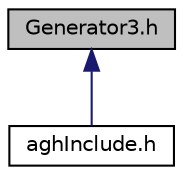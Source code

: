 digraph "Generator3.h"
{
  edge [fontname="Helvetica",fontsize="10",labelfontname="Helvetica",labelfontsize="10"];
  node [fontname="Helvetica",fontsize="10",shape=record];
  Node1 [label="Generator3.h",height=0.2,width=0.4,color="black", fillcolor="grey75", style="filled" fontcolor="black"];
  Node1 -> Node2 [dir="back",color="midnightblue",fontsize="10",style="solid",fontname="Helvetica"];
  Node2 [label="aghInclude.h",height=0.2,width=0.4,color="black", fillcolor="white", style="filled",URL="$aghInclude_8h.html",tooltip="Plik gdzie dołączamy pliki (inkludujemy) "];
}
